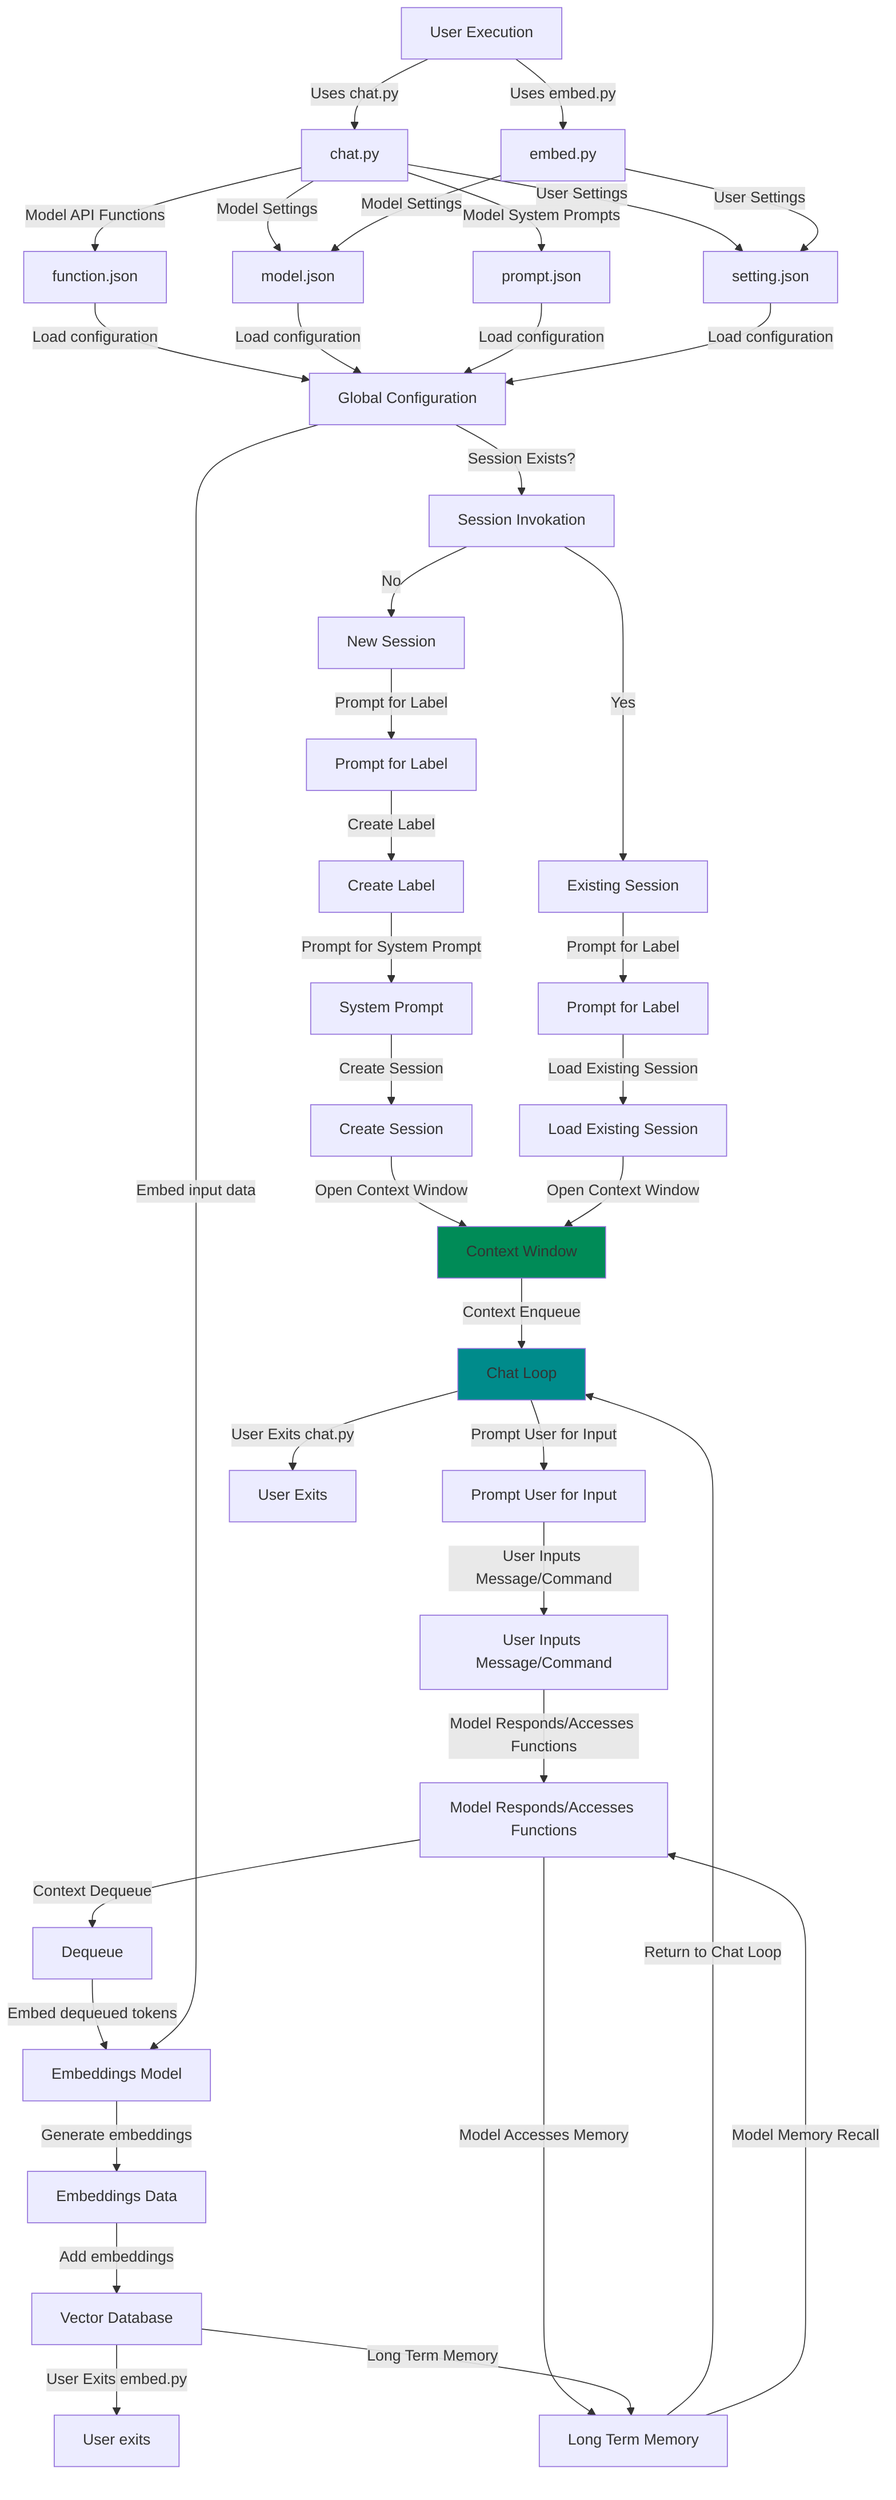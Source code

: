 graph TB
  userExec["User Execution"] -- "Uses chat.py" --> chatPy["chat.py"]
  userExec -- "Uses embed.py" --> embedPy["embed.py"]
  chatPy -- "Model API Functions" --> functionJson["function.json"]
  chatPy -- "Model Settings" --> modelJson["model.json"]
  chatPy -- "Model System Prompts" --> promptJson["prompt.json"]
  chatPy -- "User Settings" --> settingJson["setting.json"]
  functionJson -- "Load configuration" --> globalConfig[Global Configuration]
  modelJson -- "Load configuration" --> globalConfig
  promptJson -- "Load configuration" --> globalConfig
  settingJson -- "Load configuration" --> globalConfig
  globalConfig -- "Session Exists?" --> sessionInvokation[Session Invokation]
  sessionInvokation -- "No" --> newSession[New Session]
  newSession -- "Prompt for Label" --> promptLabel[Prompt for Label]
  promptLabel -- "Create Label" --> createLabel[Create Label]
  createLabel -- "Prompt for System Prompt" --> systemPrompt[System Prompt]
  systemPrompt -- "Create Session" --> createSession[Create Session]
  createSession -- "Open Context Window" --> contextWindow[Context Window]
  contextWindow -- "Context Enqueue" --> chatLoop[Chat Loop]
  chatLoop -- "Prompt User for Input" --> promptInput[Prompt User for Input]
  promptInput -- "User Inputs Message/Command" --> userInputMsgCmd[User Inputs Message/Command]
  userInputMsgCmd -- "Model Responds/Accesses Functions" --> modelResponds[Model Responds/Accesses Functions]
  modelResponds -- "Context Dequeue" --> dequeue[Dequeue]
  modelResponds -- "Model Accesses Memory" --> longTermMemory[Long Term Memory]
  dequeue -- "Embed dequeued tokens" --> embeddingsModel[Embeddings Model]
  embeddingsModel -- "Generate embeddings" --> embeddingsData[Embeddings Data]
  embeddingsData -- "Add embeddings" --> vectorDb[Vector Database]
  vectorDb -- "User Exits embed.py" --> userExitEmbed[User exits]
  vectorDb -- "Long Term Memory" --> longTermMemory
  longTermMemory -- "Return to Chat Loop" --> chatLoop
  longTermMemory -- "Model Memory Recall" --> modelResponds
  chatLoop -- "User Exits chat.py" --> userExit[User Exits]
  sessionInvokation -- "Yes" --> existingSession[Existing Session]
  existingSession -- "Prompt for Label" --> promptLabel2[Prompt for Label]
  promptLabel2 -- "Load Existing Session" --> loadExistingSession[Load Existing Session]
  loadExistingSession -- "Open Context Window" --> contextWindow
  embedPy -- "Model Settings" --> modelJson
  embedPy -- "User Settings" --> settingJson
  globalConfig -- "Embed input data" --> embeddingsModel
  style contextWindow fill:#008B57
  style chatLoop fill:#008B8B